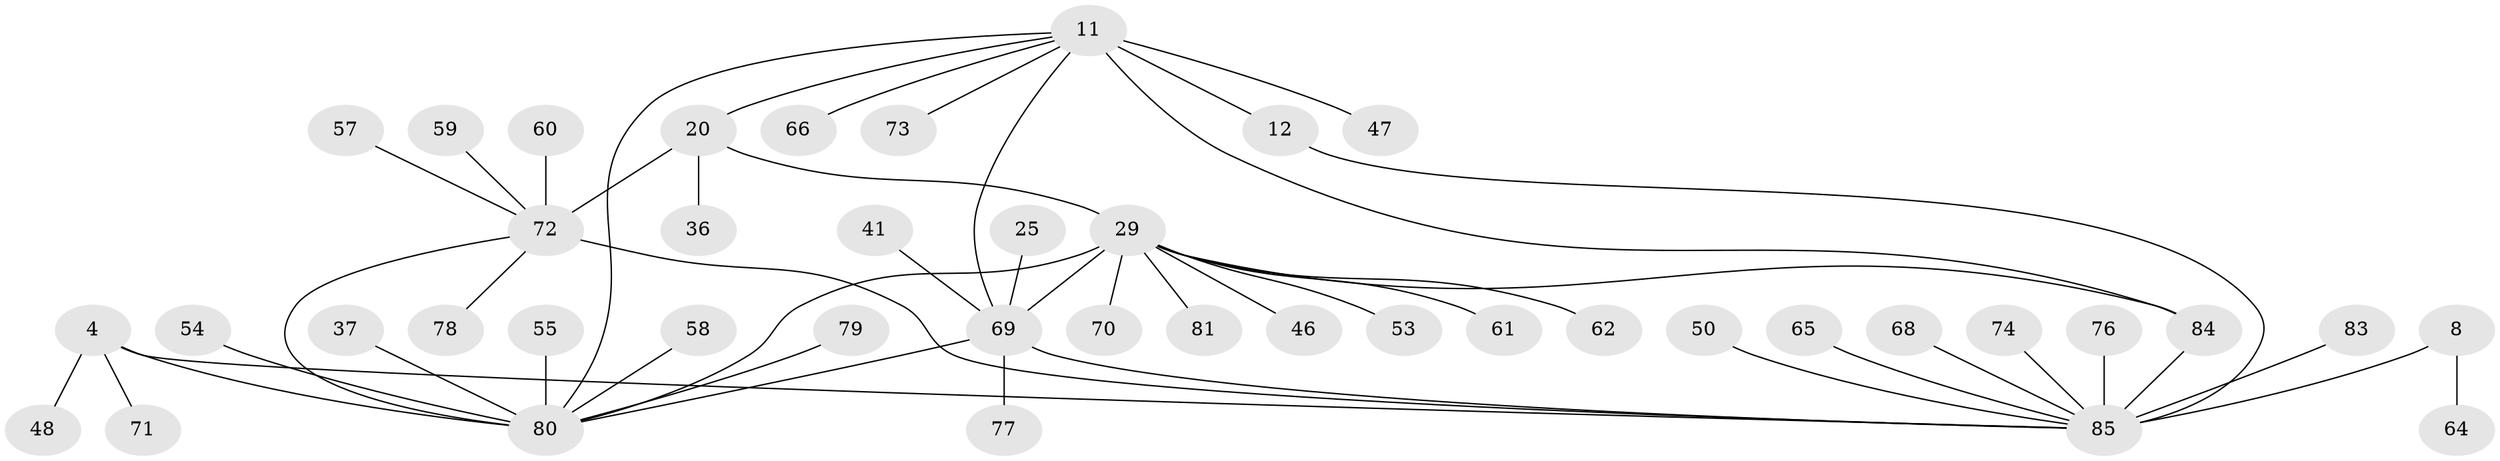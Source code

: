 // original degree distribution, {4: 0.07058823529411765, 7: 0.023529411764705882, 9: 0.03529411764705882, 6: 0.047058823529411764, 10: 0.011764705882352941, 3: 0.058823529411764705, 8: 0.047058823529411764, 12: 0.011764705882352941, 1: 0.5647058823529412, 2: 0.12941176470588237}
// Generated by graph-tools (version 1.1) at 2025/54/03/09/25 04:54:31]
// undirected, 42 vertices, 50 edges
graph export_dot {
graph [start="1"]
  node [color=gray90,style=filled];
  4 [super="+1"];
  8 [super="+7"];
  11 [super="+9"];
  12 [super="+10"];
  20 [super="+17"];
  25;
  29 [super="+16+21+23+26+27+28"];
  36;
  37;
  41;
  46;
  47;
  48 [super="+22"];
  50;
  53;
  54;
  55;
  57;
  58 [super="+56"];
  59;
  60;
  61;
  62;
  64;
  65;
  66;
  68;
  69 [super="+14"];
  70;
  71;
  72 [super="+31+33+44"];
  73;
  74 [super="+40"];
  76 [super="+51"];
  77;
  78;
  79;
  80 [super="+43+3+63"];
  81;
  83 [super="+38+39"];
  84 [super="+45"];
  85 [super="+82+35+30"];
  4 -- 71;
  4 -- 48;
  4 -- 80 [weight=4];
  4 -- 85 [weight=2];
  8 -- 64;
  8 -- 85 [weight=4];
  11 -- 12 [weight=4];
  11 -- 47;
  11 -- 84 [weight=2];
  11 -- 66;
  11 -- 20;
  11 -- 73;
  11 -- 80 [weight=3];
  11 -- 69;
  12 -- 85 [weight=2];
  20 -- 29 [weight=2];
  20 -- 36;
  20 -- 72 [weight=4];
  25 -- 69;
  29 -- 70;
  29 -- 81;
  29 -- 84;
  29 -- 46;
  29 -- 53;
  29 -- 61;
  29 -- 62;
  29 -- 80;
  29 -- 69 [weight=4];
  37 -- 80;
  41 -- 69;
  50 -- 85;
  54 -- 80;
  55 -- 80;
  57 -- 72;
  58 -- 80;
  59 -- 72;
  60 -- 72;
  65 -- 85;
  68 -- 85;
  69 -- 77;
  69 -- 80;
  69 -- 85;
  72 -- 78;
  72 -- 80;
  72 -- 85;
  74 -- 85;
  76 -- 85;
  79 -- 80;
  83 -- 85;
  84 -- 85;
}

